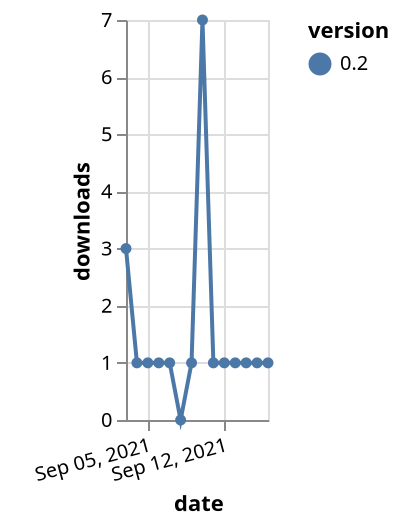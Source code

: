 {"$schema": "https://vega.github.io/schema/vega-lite/v5.json", "description": "A simple bar chart with embedded data.", "data": {"values": [{"date": "2021-09-03", "total": 336, "delta": 3, "version": "0.2"}, {"date": "2021-09-04", "total": 337, "delta": 1, "version": "0.2"}, {"date": "2021-09-05", "total": 338, "delta": 1, "version": "0.2"}, {"date": "2021-09-06", "total": 339, "delta": 1, "version": "0.2"}, {"date": "2021-09-07", "total": 340, "delta": 1, "version": "0.2"}, {"date": "2021-09-08", "total": 340, "delta": 0, "version": "0.2"}, {"date": "2021-09-09", "total": 341, "delta": 1, "version": "0.2"}, {"date": "2021-09-10", "total": 348, "delta": 7, "version": "0.2"}, {"date": "2021-09-11", "total": 349, "delta": 1, "version": "0.2"}, {"date": "2021-09-12", "total": 350, "delta": 1, "version": "0.2"}, {"date": "2021-09-13", "total": 351, "delta": 1, "version": "0.2"}, {"date": "2021-09-14", "total": 352, "delta": 1, "version": "0.2"}, {"date": "2021-09-15", "total": 353, "delta": 1, "version": "0.2"}, {"date": "2021-09-16", "total": 354, "delta": 1, "version": "0.2"}]}, "width": "container", "mark": {"type": "line", "point": {"filled": true}}, "encoding": {"x": {"field": "date", "type": "temporal", "timeUnit": "yearmonthdate", "title": "date", "axis": {"labelAngle": -15}}, "y": {"field": "delta", "type": "quantitative", "title": "downloads"}, "color": {"field": "version", "type": "nominal"}, "tooltip": {"field": "delta"}}}